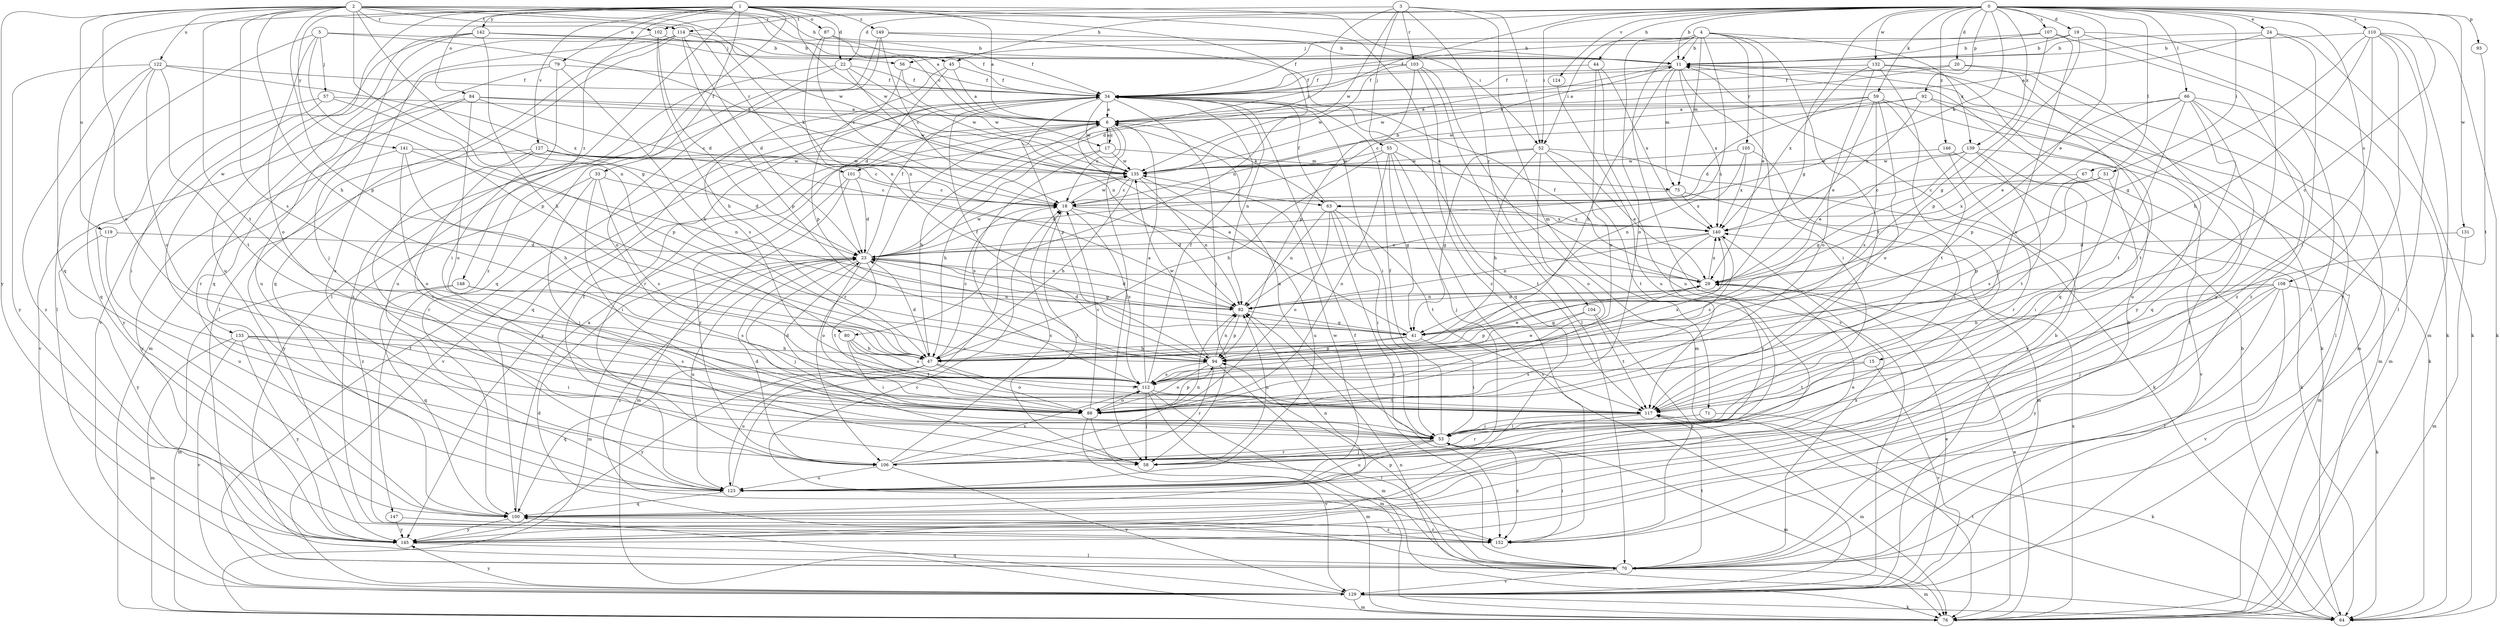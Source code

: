 strict digraph  {
0;
1;
2;
3;
4;
5;
6;
11;
15;
17;
18;
19;
20;
22;
23;
24;
29;
33;
34;
41;
44;
45;
47;
51;
52;
53;
55;
56;
57;
58;
59;
63;
64;
66;
67;
70;
71;
75;
76;
79;
80;
82;
84;
87;
88;
92;
93;
94;
100;
101;
102;
103;
104;
105;
106;
107;
108;
110;
112;
114;
117;
119;
122;
123;
124;
127;
129;
131;
132;
133;
135;
139;
140;
141;
142;
145;
146;
147;
148;
149;
152;
0 -> 11  [label=b];
0 -> 15  [label=c];
0 -> 19  [label=d];
0 -> 20  [label=d];
0 -> 22  [label=d];
0 -> 24  [label=e];
0 -> 29  [label=e];
0 -> 41  [label=g];
0 -> 44  [label=h];
0 -> 45  [label=h];
0 -> 51  [label=i];
0 -> 52  [label=i];
0 -> 59  [label=k];
0 -> 63  [label=k];
0 -> 66  [label=l];
0 -> 67  [label=l];
0 -> 92  [label=p];
0 -> 93  [label=p];
0 -> 101  [label=r];
0 -> 107  [label=s];
0 -> 108  [label=s];
0 -> 110  [label=s];
0 -> 114  [label=t];
0 -> 124  [label=v];
0 -> 131  [label=w];
0 -> 132  [label=w];
0 -> 139  [label=x];
0 -> 146  [label=z];
1 -> 6  [label=a];
1 -> 22  [label=d];
1 -> 33  [label=f];
1 -> 52  [label=i];
1 -> 70  [label=l];
1 -> 79  [label=n];
1 -> 80  [label=n];
1 -> 84  [label=o];
1 -> 87  [label=o];
1 -> 100  [label=q];
1 -> 127  [label=v];
1 -> 133  [label=w];
1 -> 135  [label=w];
1 -> 141  [label=y];
1 -> 142  [label=y];
1 -> 147  [label=z];
1 -> 148  [label=z];
1 -> 149  [label=z];
1 -> 152  [label=z];
2 -> 6  [label=a];
2 -> 17  [label=c];
2 -> 41  [label=g];
2 -> 45  [label=h];
2 -> 47  [label=h];
2 -> 80  [label=n];
2 -> 88  [label=o];
2 -> 94  [label=p];
2 -> 101  [label=r];
2 -> 102  [label=r];
2 -> 112  [label=s];
2 -> 114  [label=t];
2 -> 117  [label=t];
2 -> 119  [label=u];
2 -> 122  [label=u];
2 -> 135  [label=w];
2 -> 145  [label=y];
3 -> 23  [label=d];
3 -> 52  [label=i];
3 -> 55  [label=j];
3 -> 71  [label=m];
3 -> 102  [label=r];
3 -> 103  [label=r];
3 -> 104  [label=r];
3 -> 135  [label=w];
4 -> 11  [label=b];
4 -> 29  [label=e];
4 -> 52  [label=i];
4 -> 56  [label=j];
4 -> 75  [label=m];
4 -> 82  [label=n];
4 -> 88  [label=o];
4 -> 105  [label=r];
4 -> 117  [label=t];
4 -> 129  [label=v];
4 -> 139  [label=x];
5 -> 56  [label=j];
5 -> 57  [label=j];
5 -> 63  [label=k];
5 -> 70  [label=l];
5 -> 88  [label=o];
5 -> 94  [label=p];
6 -> 17  [label=c];
6 -> 18  [label=c];
6 -> 47  [label=h];
6 -> 58  [label=j];
6 -> 63  [label=k];
6 -> 106  [label=r];
6 -> 129  [label=v];
6 -> 145  [label=y];
11 -> 34  [label=f];
11 -> 47  [label=h];
11 -> 53  [label=i];
11 -> 64  [label=k];
11 -> 75  [label=m];
11 -> 135  [label=w];
11 -> 140  [label=x];
15 -> 112  [label=s];
15 -> 117  [label=t];
15 -> 129  [label=v];
17 -> 6  [label=a];
17 -> 47  [label=h];
17 -> 75  [label=m];
17 -> 112  [label=s];
17 -> 135  [label=w];
18 -> 11  [label=b];
18 -> 29  [label=e];
18 -> 58  [label=j];
18 -> 112  [label=s];
18 -> 135  [label=w];
18 -> 140  [label=x];
19 -> 11  [label=b];
19 -> 34  [label=f];
19 -> 64  [label=k];
19 -> 70  [label=l];
19 -> 94  [label=p];
20 -> 6  [label=a];
20 -> 34  [label=f];
20 -> 70  [label=l];
20 -> 145  [label=y];
22 -> 34  [label=f];
22 -> 82  [label=n];
22 -> 88  [label=o];
22 -> 123  [label=u];
22 -> 135  [label=w];
23 -> 29  [label=e];
23 -> 34  [label=f];
23 -> 41  [label=g];
23 -> 58  [label=j];
23 -> 76  [label=m];
23 -> 88  [label=o];
23 -> 117  [label=t];
23 -> 123  [label=u];
23 -> 135  [label=w];
23 -> 152  [label=z];
24 -> 6  [label=a];
24 -> 11  [label=b];
24 -> 64  [label=k];
24 -> 145  [label=y];
24 -> 152  [label=z];
29 -> 34  [label=f];
29 -> 82  [label=n];
29 -> 140  [label=x];
33 -> 18  [label=c];
33 -> 53  [label=i];
33 -> 58  [label=j];
33 -> 112  [label=s];
33 -> 152  [label=z];
34 -> 6  [label=a];
34 -> 53  [label=i];
34 -> 58  [label=j];
34 -> 82  [label=n];
34 -> 94  [label=p];
34 -> 100  [label=q];
34 -> 106  [label=r];
34 -> 135  [label=w];
41 -> 6  [label=a];
41 -> 23  [label=d];
41 -> 47  [label=h];
41 -> 53  [label=i];
41 -> 94  [label=p];
44 -> 34  [label=f];
44 -> 88  [label=o];
44 -> 123  [label=u];
44 -> 140  [label=x];
45 -> 6  [label=a];
45 -> 23  [label=d];
45 -> 34  [label=f];
45 -> 112  [label=s];
47 -> 18  [label=c];
47 -> 23  [label=d];
47 -> 29  [label=e];
47 -> 88  [label=o];
47 -> 100  [label=q];
47 -> 117  [label=t];
47 -> 123  [label=u];
47 -> 145  [label=y];
51 -> 18  [label=c];
51 -> 53  [label=i];
51 -> 112  [label=s];
51 -> 140  [label=x];
52 -> 29  [label=e];
52 -> 41  [label=g];
52 -> 47  [label=h];
52 -> 64  [label=k];
52 -> 88  [label=o];
52 -> 117  [label=t];
52 -> 135  [label=w];
53 -> 6  [label=a];
53 -> 34  [label=f];
53 -> 58  [label=j];
53 -> 76  [label=m];
53 -> 106  [label=r];
53 -> 123  [label=u];
53 -> 152  [label=z];
55 -> 41  [label=g];
55 -> 47  [label=h];
55 -> 58  [label=j];
55 -> 88  [label=o];
55 -> 117  [label=t];
55 -> 129  [label=v];
55 -> 135  [label=w];
56 -> 34  [label=f];
56 -> 94  [label=p];
56 -> 135  [label=w];
57 -> 6  [label=a];
57 -> 53  [label=i];
57 -> 94  [label=p];
57 -> 145  [label=y];
58 -> 82  [label=n];
59 -> 6  [label=a];
59 -> 23  [label=d];
59 -> 29  [label=e];
59 -> 64  [label=k];
59 -> 88  [label=o];
59 -> 112  [label=s];
59 -> 117  [label=t];
59 -> 135  [label=w];
63 -> 34  [label=f];
63 -> 53  [label=i];
63 -> 82  [label=n];
63 -> 88  [label=o];
63 -> 117  [label=t];
63 -> 140  [label=x];
63 -> 152  [label=z];
64 -> 11  [label=b];
64 -> 82  [label=n];
64 -> 117  [label=t];
66 -> 6  [label=a];
66 -> 29  [label=e];
66 -> 70  [label=l];
66 -> 76  [label=m];
66 -> 94  [label=p];
66 -> 100  [label=q];
66 -> 117  [label=t];
66 -> 123  [label=u];
67 -> 18  [label=c];
67 -> 76  [label=m];
67 -> 94  [label=p];
70 -> 11  [label=b];
70 -> 18  [label=c];
70 -> 23  [label=d];
70 -> 34  [label=f];
70 -> 76  [label=m];
70 -> 94  [label=p];
70 -> 117  [label=t];
70 -> 129  [label=v];
70 -> 140  [label=x];
71 -> 53  [label=i];
71 -> 64  [label=k];
75 -> 23  [label=d];
75 -> 76  [label=m];
75 -> 140  [label=x];
76 -> 29  [label=e];
76 -> 140  [label=x];
79 -> 34  [label=f];
79 -> 47  [label=h];
79 -> 53  [label=i];
79 -> 76  [label=m];
79 -> 123  [label=u];
80 -> 47  [label=h];
80 -> 53  [label=i];
80 -> 112  [label=s];
80 -> 117  [label=t];
82 -> 23  [label=d];
82 -> 41  [label=g];
82 -> 94  [label=p];
84 -> 6  [label=a];
84 -> 18  [label=c];
84 -> 88  [label=o];
84 -> 106  [label=r];
84 -> 129  [label=v];
84 -> 135  [label=w];
87 -> 11  [label=b];
87 -> 18  [label=c];
87 -> 34  [label=f];
87 -> 82  [label=n];
88 -> 18  [label=c];
88 -> 23  [label=d];
88 -> 76  [label=m];
88 -> 94  [label=p];
88 -> 129  [label=v];
92 -> 6  [label=a];
92 -> 18  [label=c];
92 -> 76  [label=m];
92 -> 117  [label=t];
92 -> 140  [label=x];
93 -> 117  [label=t];
94 -> 34  [label=f];
94 -> 76  [label=m];
94 -> 82  [label=n];
94 -> 88  [label=o];
94 -> 106  [label=r];
94 -> 112  [label=s];
94 -> 135  [label=w];
100 -> 6  [label=a];
100 -> 82  [label=n];
100 -> 145  [label=y];
100 -> 152  [label=z];
101 -> 18  [label=c];
101 -> 23  [label=d];
101 -> 76  [label=m];
101 -> 106  [label=r];
102 -> 11  [label=b];
102 -> 23  [label=d];
102 -> 47  [label=h];
102 -> 100  [label=q];
103 -> 34  [label=f];
103 -> 70  [label=l];
103 -> 76  [label=m];
103 -> 94  [label=p];
103 -> 100  [label=q];
103 -> 135  [label=w];
104 -> 41  [label=g];
104 -> 94  [label=p];
104 -> 117  [label=t];
104 -> 152  [label=z];
105 -> 53  [label=i];
105 -> 82  [label=n];
105 -> 135  [label=w];
105 -> 140  [label=x];
106 -> 18  [label=c];
106 -> 23  [label=d];
106 -> 82  [label=n];
106 -> 112  [label=s];
106 -> 123  [label=u];
106 -> 129  [label=v];
107 -> 11  [label=b];
107 -> 34  [label=f];
107 -> 41  [label=g];
107 -> 88  [label=o];
107 -> 152  [label=z];
108 -> 47  [label=h];
108 -> 58  [label=j];
108 -> 64  [label=k];
108 -> 70  [label=l];
108 -> 82  [label=n];
108 -> 129  [label=v];
108 -> 145  [label=y];
110 -> 11  [label=b];
110 -> 41  [label=g];
110 -> 47  [label=h];
110 -> 53  [label=i];
110 -> 64  [label=k];
110 -> 70  [label=l];
110 -> 76  [label=m];
110 -> 145  [label=y];
112 -> 6  [label=a];
112 -> 29  [label=e];
112 -> 34  [label=f];
112 -> 58  [label=j];
112 -> 70  [label=l];
112 -> 76  [label=m];
112 -> 88  [label=o];
112 -> 117  [label=t];
112 -> 140  [label=x];
114 -> 11  [label=b];
114 -> 23  [label=d];
114 -> 70  [label=l];
114 -> 82  [label=n];
114 -> 94  [label=p];
114 -> 100  [label=q];
114 -> 123  [label=u];
117 -> 53  [label=i];
117 -> 76  [label=m];
117 -> 106  [label=r];
119 -> 23  [label=d];
119 -> 123  [label=u];
119 -> 145  [label=y];
122 -> 34  [label=f];
122 -> 88  [label=o];
122 -> 100  [label=q];
122 -> 117  [label=t];
122 -> 140  [label=x];
122 -> 145  [label=y];
122 -> 152  [label=z];
123 -> 18  [label=c];
123 -> 29  [label=e];
123 -> 34  [label=f];
123 -> 100  [label=q];
123 -> 135  [label=w];
124 -> 123  [label=u];
127 -> 18  [label=c];
127 -> 23  [label=d];
127 -> 53  [label=i];
127 -> 106  [label=r];
127 -> 135  [label=w];
127 -> 145  [label=y];
129 -> 11  [label=b];
129 -> 29  [label=e];
129 -> 34  [label=f];
129 -> 64  [label=k];
129 -> 76  [label=m];
129 -> 100  [label=q];
129 -> 145  [label=y];
131 -> 23  [label=d];
131 -> 76  [label=m];
132 -> 34  [label=f];
132 -> 76  [label=m];
132 -> 88  [label=o];
132 -> 100  [label=q];
132 -> 106  [label=r];
132 -> 140  [label=x];
133 -> 47  [label=h];
133 -> 53  [label=i];
133 -> 76  [label=m];
133 -> 112  [label=s];
133 -> 129  [label=v];
133 -> 145  [label=y];
135 -> 18  [label=c];
135 -> 47  [label=h];
135 -> 82  [label=n];
135 -> 123  [label=u];
139 -> 29  [label=e];
139 -> 41  [label=g];
139 -> 117  [label=t];
139 -> 129  [label=v];
139 -> 135  [label=w];
139 -> 145  [label=y];
140 -> 23  [label=d];
140 -> 82  [label=n];
140 -> 106  [label=r];
140 -> 112  [label=s];
141 -> 47  [label=h];
141 -> 82  [label=n];
141 -> 88  [label=o];
141 -> 135  [label=w];
141 -> 145  [label=y];
142 -> 11  [label=b];
142 -> 34  [label=f];
142 -> 47  [label=h];
142 -> 58  [label=j];
142 -> 123  [label=u];
142 -> 129  [label=v];
145 -> 70  [label=l];
146 -> 64  [label=k];
146 -> 106  [label=r];
146 -> 135  [label=w];
147 -> 145  [label=y];
147 -> 152  [label=z];
148 -> 76  [label=m];
148 -> 82  [label=n];
148 -> 100  [label=q];
148 -> 112  [label=s];
149 -> 11  [label=b];
149 -> 18  [label=c];
149 -> 29  [label=e];
149 -> 100  [label=q];
149 -> 152  [label=z];
152 -> 53  [label=i];
}
